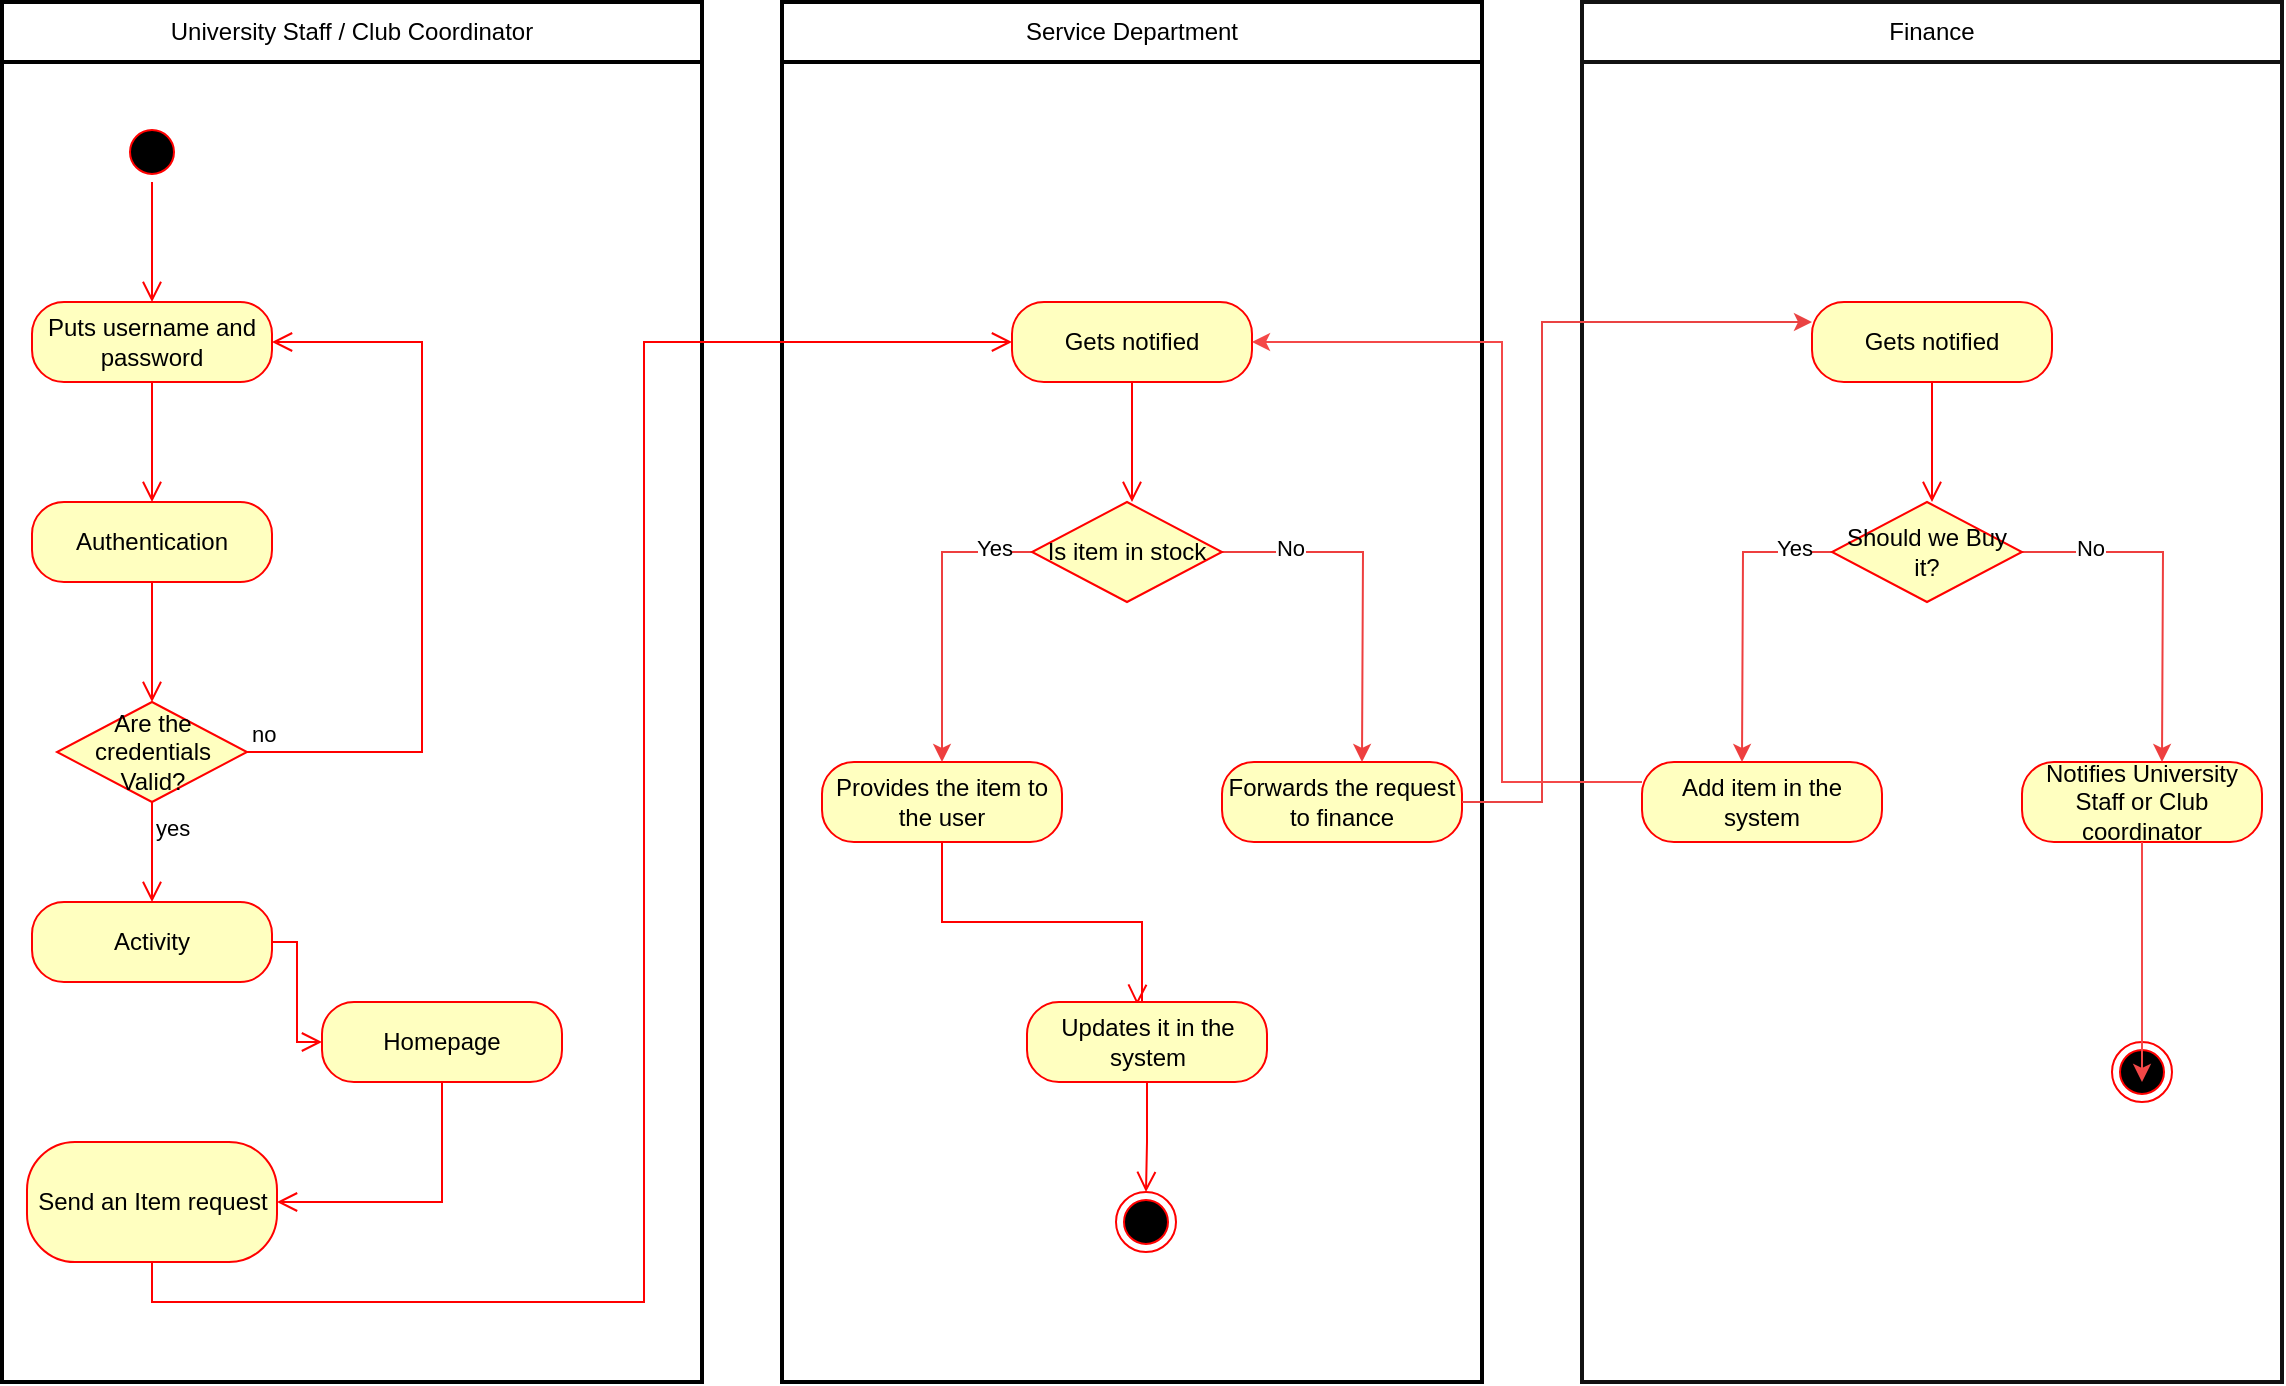 <mxfile version="27.0.9">
  <diagram name="Page-1" id="BNyKiGBuuGG61aXcBPMi">
    <mxGraphModel dx="1426" dy="1885" grid="1" gridSize="10" guides="1" tooltips="1" connect="1" arrows="1" fold="1" page="1" pageScale="1" pageWidth="850" pageHeight="1100" math="0" shadow="0">
      <root>
        <mxCell id="0" />
        <mxCell id="1" parent="0" />
        <mxCell id="CSKhIocXfhMWl00AikXb-1" value="University Staff / Club Coordinator" style="swimlane;html=1;startSize=30;fontStyle=0;collapsible=0;horizontal=1;swimlaneLine=1;strokeWidth=2;swimlaneFillColor=#ffffff;whiteSpace=wrap;" parent="1" vertex="1">
          <mxGeometry x="80" y="-1010" width="350" height="690" as="geometry" />
        </mxCell>
        <mxCell id="CSKhIocXfhMWl00AikXb-2" value="" style="ellipse;html=1;shape=startState;fillColor=#000000;strokeColor=#ff0000;" parent="CSKhIocXfhMWl00AikXb-1" vertex="1">
          <mxGeometry x="60" y="60" width="30" height="30" as="geometry" />
        </mxCell>
        <mxCell id="CSKhIocXfhMWl00AikXb-3" value="" style="edgeStyle=orthogonalEdgeStyle;html=1;verticalAlign=bottom;endArrow=open;endSize=8;strokeColor=#ff0000;rounded=0;" parent="CSKhIocXfhMWl00AikXb-1" source="CSKhIocXfhMWl00AikXb-2" edge="1">
          <mxGeometry relative="1" as="geometry">
            <mxPoint x="75" y="150" as="targetPoint" />
          </mxGeometry>
        </mxCell>
        <mxCell id="CSKhIocXfhMWl00AikXb-4" value="Puts username and password" style="rounded=1;whiteSpace=wrap;html=1;arcSize=40;fontColor=#000000;fillColor=#ffffc0;strokeColor=#ff0000;" parent="CSKhIocXfhMWl00AikXb-1" vertex="1">
          <mxGeometry x="15" y="150" width="120" height="40" as="geometry" />
        </mxCell>
        <mxCell id="CSKhIocXfhMWl00AikXb-5" value="" style="edgeStyle=orthogonalEdgeStyle;html=1;verticalAlign=bottom;endArrow=open;endSize=8;strokeColor=#ff0000;rounded=0;" parent="CSKhIocXfhMWl00AikXb-1" source="CSKhIocXfhMWl00AikXb-4" edge="1">
          <mxGeometry relative="1" as="geometry">
            <mxPoint x="75" y="250" as="targetPoint" />
          </mxGeometry>
        </mxCell>
        <mxCell id="CSKhIocXfhMWl00AikXb-6" value="Authentication" style="rounded=1;whiteSpace=wrap;html=1;arcSize=40;fontColor=#000000;fillColor=#ffffc0;strokeColor=#ff0000;" parent="CSKhIocXfhMWl00AikXb-1" vertex="1">
          <mxGeometry x="15" y="250" width="120" height="40" as="geometry" />
        </mxCell>
        <mxCell id="CSKhIocXfhMWl00AikXb-7" value="" style="edgeStyle=orthogonalEdgeStyle;html=1;verticalAlign=bottom;endArrow=open;endSize=8;strokeColor=#ff0000;rounded=0;" parent="CSKhIocXfhMWl00AikXb-1" source="CSKhIocXfhMWl00AikXb-6" edge="1">
          <mxGeometry relative="1" as="geometry">
            <mxPoint x="75" y="350" as="targetPoint" />
          </mxGeometry>
        </mxCell>
        <mxCell id="CSKhIocXfhMWl00AikXb-8" value="Are the credentials&lt;br&gt;Valid?" style="rhombus;whiteSpace=wrap;html=1;fillColor=#ffffc0;strokeColor=#ff0000;" parent="CSKhIocXfhMWl00AikXb-1" vertex="1">
          <mxGeometry x="27.5" y="350" width="95" height="50" as="geometry" />
        </mxCell>
        <mxCell id="CSKhIocXfhMWl00AikXb-9" value="no" style="edgeStyle=orthogonalEdgeStyle;html=1;align=left;verticalAlign=bottom;endArrow=open;endSize=8;strokeColor=#ff0000;rounded=0;entryX=1;entryY=0.5;entryDx=0;entryDy=0;" parent="CSKhIocXfhMWl00AikXb-1" source="CSKhIocXfhMWl00AikXb-8" target="CSKhIocXfhMWl00AikXb-4" edge="1">
          <mxGeometry x="-1" relative="1" as="geometry">
            <mxPoint x="200" y="170" as="targetPoint" />
            <Array as="points">
              <mxPoint x="210" y="375" />
              <mxPoint x="210" y="170" />
            </Array>
          </mxGeometry>
        </mxCell>
        <mxCell id="CSKhIocXfhMWl00AikXb-10" value="yes" style="edgeStyle=orthogonalEdgeStyle;html=1;align=left;verticalAlign=top;endArrow=open;endSize=8;strokeColor=#ff0000;rounded=0;entryX=0.5;entryY=0;entryDx=0;entryDy=0;" parent="CSKhIocXfhMWl00AikXb-1" source="CSKhIocXfhMWl00AikXb-8" target="CSKhIocXfhMWl00AikXb-11" edge="1">
          <mxGeometry x="-1" relative="1" as="geometry">
            <mxPoint x="80" y="450" as="targetPoint" />
            <Array as="points">
              <mxPoint x="75" y="440" />
              <mxPoint x="75" y="440" />
            </Array>
          </mxGeometry>
        </mxCell>
        <mxCell id="CSKhIocXfhMWl00AikXb-11" value="Activity" style="rounded=1;whiteSpace=wrap;html=1;arcSize=40;fontColor=#000000;fillColor=#ffffc0;strokeColor=#ff0000;" parent="CSKhIocXfhMWl00AikXb-1" vertex="1">
          <mxGeometry x="15" y="450" width="120" height="40" as="geometry" />
        </mxCell>
        <mxCell id="CSKhIocXfhMWl00AikXb-12" value="" style="edgeStyle=orthogonalEdgeStyle;html=1;verticalAlign=bottom;endArrow=open;endSize=8;strokeColor=#ff0000;rounded=0;entryX=0;entryY=0.5;entryDx=0;entryDy=0;" parent="CSKhIocXfhMWl00AikXb-1" source="CSKhIocXfhMWl00AikXb-11" target="CSKhIocXfhMWl00AikXb-13" edge="1">
          <mxGeometry relative="1" as="geometry">
            <mxPoint x="75" y="550" as="targetPoint" />
          </mxGeometry>
        </mxCell>
        <mxCell id="CSKhIocXfhMWl00AikXb-13" value="Homepage" style="rounded=1;whiteSpace=wrap;html=1;arcSize=40;fontColor=#000000;fillColor=#ffffc0;strokeColor=#ff0000;" parent="CSKhIocXfhMWl00AikXb-1" vertex="1">
          <mxGeometry x="160" y="500" width="120" height="40" as="geometry" />
        </mxCell>
        <mxCell id="CSKhIocXfhMWl00AikXb-14" value="" style="edgeStyle=orthogonalEdgeStyle;html=1;verticalAlign=bottom;endArrow=open;endSize=8;strokeColor=#ff0000;rounded=0;entryX=1;entryY=0.5;entryDx=0;entryDy=0;" parent="CSKhIocXfhMWl00AikXb-1" source="CSKhIocXfhMWl00AikXb-13" target="CSKhIocXfhMWl00AikXb-15" edge="1">
          <mxGeometry relative="1" as="geometry">
            <mxPoint x="220" y="600" as="targetPoint" />
            <Array as="points">
              <mxPoint x="220" y="600" />
            </Array>
          </mxGeometry>
        </mxCell>
        <mxCell id="CSKhIocXfhMWl00AikXb-15" value="Send an Item request" style="rounded=1;whiteSpace=wrap;html=1;arcSize=40;fontColor=#000000;fillColor=#ffffc0;strokeColor=#ff0000;" parent="CSKhIocXfhMWl00AikXb-1" vertex="1">
          <mxGeometry x="12.5" y="570" width="125" height="60" as="geometry" />
        </mxCell>
        <mxCell id="CSKhIocXfhMWl00AikXb-16" value="Service Department" style="swimlane;html=1;startSize=30;fontStyle=0;collapsible=0;horizontal=1;swimlaneLine=1;strokeWidth=2;swimlaneFillColor=#ffffff;whiteSpace=wrap;" parent="1" vertex="1">
          <mxGeometry x="470" y="-1010" width="350" height="690" as="geometry" />
        </mxCell>
        <mxCell id="CSKhIocXfhMWl00AikXb-17" value="Gets notified" style="rounded=1;whiteSpace=wrap;html=1;arcSize=40;fontColor=#000000;fillColor=#ffffc0;strokeColor=#ff0000;" parent="CSKhIocXfhMWl00AikXb-16" vertex="1">
          <mxGeometry x="115" y="150" width="120" height="40" as="geometry" />
        </mxCell>
        <mxCell id="CSKhIocXfhMWl00AikXb-18" value="" style="edgeStyle=orthogonalEdgeStyle;html=1;verticalAlign=bottom;endArrow=open;endSize=8;strokeColor=#ff0000;rounded=0;" parent="CSKhIocXfhMWl00AikXb-16" source="CSKhIocXfhMWl00AikXb-17" edge="1">
          <mxGeometry relative="1" as="geometry">
            <mxPoint x="175" y="250" as="targetPoint" />
          </mxGeometry>
        </mxCell>
        <mxCell id="CSKhIocXfhMWl00AikXb-22" value="Provides the item to the user" style="rounded=1;whiteSpace=wrap;html=1;arcSize=40;fontColor=#000000;fillColor=#ffffc0;strokeColor=#ff0000;" parent="CSKhIocXfhMWl00AikXb-16" vertex="1">
          <mxGeometry x="20" y="380" width="120" height="40" as="geometry" />
        </mxCell>
        <mxCell id="CSKhIocXfhMWl00AikXb-23" value="" style="edgeStyle=orthogonalEdgeStyle;html=1;verticalAlign=bottom;endArrow=open;endSize=8;strokeColor=#ff0000;rounded=0;entryX=0.459;entryY=0.035;entryDx=0;entryDy=0;entryPerimeter=0;" parent="CSKhIocXfhMWl00AikXb-16" source="CSKhIocXfhMWl00AikXb-22" target="CSKhIocXfhMWl00AikXb-26" edge="1">
          <mxGeometry relative="1" as="geometry">
            <mxPoint x="140" y="500" as="targetPoint" />
            <Array as="points">
              <mxPoint x="80" y="460" />
              <mxPoint x="180" y="460" />
              <mxPoint x="180" y="500" />
              <mxPoint x="178" y="500" />
            </Array>
          </mxGeometry>
        </mxCell>
        <mxCell id="CSKhIocXfhMWl00AikXb-24" value="Forwards the request to finance" style="rounded=1;whiteSpace=wrap;html=1;arcSize=40;fontColor=#000000;fillColor=#ffffc0;strokeColor=#ff0000;" parent="CSKhIocXfhMWl00AikXb-16" vertex="1">
          <mxGeometry x="220" y="380" width="120" height="40" as="geometry" />
        </mxCell>
        <mxCell id="CSKhIocXfhMWl00AikXb-26" value="Updates it in the system" style="rounded=1;whiteSpace=wrap;html=1;arcSize=40;fontColor=#000000;fillColor=#ffffc0;strokeColor=#ff0000;" parent="CSKhIocXfhMWl00AikXb-16" vertex="1">
          <mxGeometry x="122.5" y="500" width="120" height="40" as="geometry" />
        </mxCell>
        <mxCell id="CSKhIocXfhMWl00AikXb-27" value="" style="edgeStyle=orthogonalEdgeStyle;html=1;verticalAlign=bottom;endArrow=open;endSize=8;strokeColor=#ff0000;rounded=0;" parent="CSKhIocXfhMWl00AikXb-16" source="CSKhIocXfhMWl00AikXb-26" target="CSKhIocXfhMWl00AikXb-28" edge="1">
          <mxGeometry relative="1" as="geometry">
            <mxPoint x="182" y="610" as="targetPoint" />
            <Array as="points">
              <mxPoint x="182" y="570" />
              <mxPoint x="182" y="600" />
            </Array>
          </mxGeometry>
        </mxCell>
        <mxCell id="CSKhIocXfhMWl00AikXb-28" value="" style="ellipse;html=1;shape=endState;fillColor=#000000;strokeColor=#ff0000;" parent="CSKhIocXfhMWl00AikXb-16" vertex="1">
          <mxGeometry x="167" y="595" width="30" height="30" as="geometry" />
        </mxCell>
        <mxCell id="rWG4PvMqCdkKNWzdxLjk-2" style="edgeStyle=orthogonalEdgeStyle;rounded=0;orthogonalLoop=1;jettySize=auto;html=1;exitX=1;exitY=0.5;exitDx=0;exitDy=0;strokeColor=light-dark(#ee3f3f, #ededed);" edge="1" parent="CSKhIocXfhMWl00AikXb-16" source="rWG4PvMqCdkKNWzdxLjk-1">
          <mxGeometry relative="1" as="geometry">
            <mxPoint x="290" y="380" as="targetPoint" />
          </mxGeometry>
        </mxCell>
        <mxCell id="rWG4PvMqCdkKNWzdxLjk-5" value="No" style="edgeLabel;html=1;align=center;verticalAlign=middle;resizable=0;points=[];" vertex="1" connectable="0" parent="rWG4PvMqCdkKNWzdxLjk-2">
          <mxGeometry x="-0.613" y="2" relative="1" as="geometry">
            <mxPoint as="offset" />
          </mxGeometry>
        </mxCell>
        <mxCell id="rWG4PvMqCdkKNWzdxLjk-3" style="edgeStyle=orthogonalEdgeStyle;rounded=0;orthogonalLoop=1;jettySize=auto;html=1;exitX=0;exitY=0.5;exitDx=0;exitDy=0;strokeColor=light-dark(#EE3F3F,#EDEDED);" edge="1" parent="CSKhIocXfhMWl00AikXb-16" source="rWG4PvMqCdkKNWzdxLjk-1" target="CSKhIocXfhMWl00AikXb-22">
          <mxGeometry relative="1" as="geometry" />
        </mxCell>
        <mxCell id="rWG4PvMqCdkKNWzdxLjk-4" value="Yes" style="edgeLabel;html=1;align=center;verticalAlign=middle;resizable=0;points=[];" vertex="1" connectable="0" parent="rWG4PvMqCdkKNWzdxLjk-3">
          <mxGeometry x="-0.747" y="-2" relative="1" as="geometry">
            <mxPoint as="offset" />
          </mxGeometry>
        </mxCell>
        <mxCell id="rWG4PvMqCdkKNWzdxLjk-1" value="Is item in stock" style="rhombus;whiteSpace=wrap;html=1;fillColor=#ffffc0;strokeColor=#ff0000;" vertex="1" parent="CSKhIocXfhMWl00AikXb-16">
          <mxGeometry x="125" y="250" width="95" height="50" as="geometry" />
        </mxCell>
        <mxCell id="CSKhIocXfhMWl00AikXb-29" value="" style="edgeStyle=orthogonalEdgeStyle;html=1;verticalAlign=bottom;endArrow=open;endSize=8;strokeColor=#ff0000;rounded=0;entryX=0;entryY=0.5;entryDx=0;entryDy=0;" parent="1" source="CSKhIocXfhMWl00AikXb-15" target="CSKhIocXfhMWl00AikXb-17" edge="1">
          <mxGeometry relative="1" as="geometry">
            <mxPoint x="155" y="-330" as="targetPoint" />
            <Array as="points">
              <mxPoint x="155" y="-360" />
              <mxPoint x="401" y="-360" />
              <mxPoint x="401" y="-840" />
            </Array>
          </mxGeometry>
        </mxCell>
        <mxCell id="rWG4PvMqCdkKNWzdxLjk-6" value="Finance" style="swimlane;html=1;startSize=30;fontStyle=0;collapsible=0;horizontal=1;swimlaneLine=1;strokeWidth=2;swimlaneFillColor=#ffffff;whiteSpace=wrap;strokeColor=light-dark(#121212, #ededed);" vertex="1" parent="1">
          <mxGeometry x="870" y="-1010" width="350" height="690" as="geometry" />
        </mxCell>
        <mxCell id="rWG4PvMqCdkKNWzdxLjk-7" value="Gets notified" style="rounded=1;whiteSpace=wrap;html=1;arcSize=40;fontColor=#000000;fillColor=#ffffc0;strokeColor=#ff0000;" vertex="1" parent="rWG4PvMqCdkKNWzdxLjk-6">
          <mxGeometry x="115" y="150" width="120" height="40" as="geometry" />
        </mxCell>
        <mxCell id="rWG4PvMqCdkKNWzdxLjk-8" value="" style="edgeStyle=orthogonalEdgeStyle;html=1;verticalAlign=bottom;endArrow=open;endSize=8;strokeColor=#ff0000;rounded=0;" edge="1" parent="rWG4PvMqCdkKNWzdxLjk-6" source="rWG4PvMqCdkKNWzdxLjk-7">
          <mxGeometry relative="1" as="geometry">
            <mxPoint x="175" y="250" as="targetPoint" />
          </mxGeometry>
        </mxCell>
        <mxCell id="rWG4PvMqCdkKNWzdxLjk-11" value="Notifies University Staff or Club coordinator" style="rounded=1;whiteSpace=wrap;html=1;arcSize=40;fontColor=#000000;fillColor=#ffffc0;strokeColor=#ff0000;" vertex="1" parent="rWG4PvMqCdkKNWzdxLjk-6">
          <mxGeometry x="220" y="380" width="120" height="40" as="geometry" />
        </mxCell>
        <mxCell id="rWG4PvMqCdkKNWzdxLjk-12" value="Add item in the system" style="rounded=1;whiteSpace=wrap;html=1;arcSize=40;fontColor=#000000;fillColor=#ffffc0;strokeColor=#ff0000;" vertex="1" parent="rWG4PvMqCdkKNWzdxLjk-6">
          <mxGeometry x="30" y="380" width="120" height="40" as="geometry" />
        </mxCell>
        <mxCell id="rWG4PvMqCdkKNWzdxLjk-15" style="edgeStyle=orthogonalEdgeStyle;rounded=0;orthogonalLoop=1;jettySize=auto;html=1;exitX=1;exitY=0.5;exitDx=0;exitDy=0;strokeColor=light-dark(#ee3f3f, #ededed);" edge="1" parent="rWG4PvMqCdkKNWzdxLjk-6" source="rWG4PvMqCdkKNWzdxLjk-19">
          <mxGeometry relative="1" as="geometry">
            <mxPoint x="290" y="380" as="targetPoint" />
          </mxGeometry>
        </mxCell>
        <mxCell id="rWG4PvMqCdkKNWzdxLjk-16" value="No" style="edgeLabel;html=1;align=center;verticalAlign=middle;resizable=0;points=[];" vertex="1" connectable="0" parent="rWG4PvMqCdkKNWzdxLjk-15">
          <mxGeometry x="-0.613" y="2" relative="1" as="geometry">
            <mxPoint as="offset" />
          </mxGeometry>
        </mxCell>
        <mxCell id="rWG4PvMqCdkKNWzdxLjk-17" style="edgeStyle=orthogonalEdgeStyle;rounded=0;orthogonalLoop=1;jettySize=auto;html=1;exitX=0;exitY=0.5;exitDx=0;exitDy=0;strokeColor=light-dark(#EE3F3F,#EDEDED);" edge="1" parent="rWG4PvMqCdkKNWzdxLjk-6" source="rWG4PvMqCdkKNWzdxLjk-19">
          <mxGeometry relative="1" as="geometry">
            <mxPoint x="80" y="380" as="targetPoint" />
          </mxGeometry>
        </mxCell>
        <mxCell id="rWG4PvMqCdkKNWzdxLjk-18" value="Yes" style="edgeLabel;html=1;align=center;verticalAlign=middle;resizable=0;points=[];" vertex="1" connectable="0" parent="rWG4PvMqCdkKNWzdxLjk-17">
          <mxGeometry x="-0.747" y="-2" relative="1" as="geometry">
            <mxPoint as="offset" />
          </mxGeometry>
        </mxCell>
        <mxCell id="rWG4PvMqCdkKNWzdxLjk-19" value="Should we Buy it?" style="rhombus;whiteSpace=wrap;html=1;fillColor=#ffffc0;strokeColor=#ff0000;" vertex="1" parent="rWG4PvMqCdkKNWzdxLjk-6">
          <mxGeometry x="125" y="250" width="95" height="50" as="geometry" />
        </mxCell>
        <mxCell id="rWG4PvMqCdkKNWzdxLjk-22" value="" style="ellipse;html=1;shape=endState;fillColor=#000000;strokeColor=#ff0000;" vertex="1" parent="rWG4PvMqCdkKNWzdxLjk-6">
          <mxGeometry x="265" y="520" width="30" height="30" as="geometry" />
        </mxCell>
        <mxCell id="rWG4PvMqCdkKNWzdxLjk-23" style="edgeStyle=orthogonalEdgeStyle;rounded=0;orthogonalLoop=1;jettySize=auto;html=1;exitX=0.5;exitY=1;exitDx=0;exitDy=0;strokeColor=light-dark(#f44848, #ededed);" edge="1" parent="rWG4PvMqCdkKNWzdxLjk-6" source="rWG4PvMqCdkKNWzdxLjk-11">
          <mxGeometry relative="1" as="geometry">
            <mxPoint x="280" y="540" as="targetPoint" />
          </mxGeometry>
        </mxCell>
        <mxCell id="rWG4PvMqCdkKNWzdxLjk-20" style="edgeStyle=orthogonalEdgeStyle;rounded=0;orthogonalLoop=1;jettySize=auto;html=1;exitX=1;exitY=0.5;exitDx=0;exitDy=0;entryX=0;entryY=0.25;entryDx=0;entryDy=0;strokeColor=light-dark(#ea4343, #ededed);" edge="1" parent="1" source="CSKhIocXfhMWl00AikXb-24" target="rWG4PvMqCdkKNWzdxLjk-7">
          <mxGeometry relative="1" as="geometry">
            <Array as="points">
              <mxPoint x="850" y="-610" />
              <mxPoint x="850" y="-850" />
            </Array>
          </mxGeometry>
        </mxCell>
        <mxCell id="rWG4PvMqCdkKNWzdxLjk-21" style="edgeStyle=orthogonalEdgeStyle;rounded=0;orthogonalLoop=1;jettySize=auto;html=1;entryX=1;entryY=0.5;entryDx=0;entryDy=0;strokeColor=light-dark(#f44848, #ededed);" edge="1" parent="1" source="rWG4PvMqCdkKNWzdxLjk-12" target="CSKhIocXfhMWl00AikXb-17">
          <mxGeometry relative="1" as="geometry">
            <Array as="points">
              <mxPoint x="830" y="-620" />
              <mxPoint x="830" y="-840" />
            </Array>
          </mxGeometry>
        </mxCell>
      </root>
    </mxGraphModel>
  </diagram>
</mxfile>
